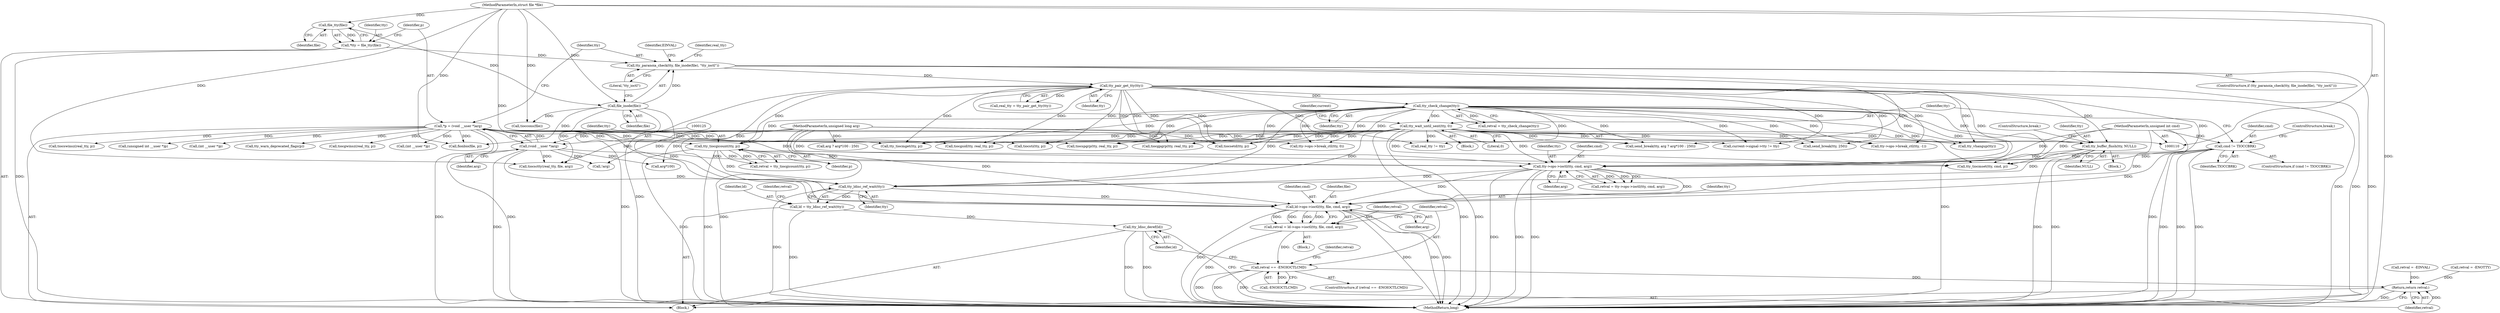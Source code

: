 digraph "0_linux_5c17c861a357e9458001f021a7afa7aab9937439@pointer" {
"1000435" [label="(Call,tty_ldisc_ref_wait(tty))"];
"1000163" [label="(Call,tty_wait_until_sent(tty, 0))"];
"1000152" [label="(Call,tty_check_change(tty))"];
"1000140" [label="(Call,tty_pair_get_tty(tty))"];
"1000130" [label="(Call,tty_paranoia_check(tty, file_inode(file), \"tty_ioctl\"))"];
"1000116" [label="(Call,*tty = file_tty(file))"];
"1000118" [label="(Call,file_tty(file))"];
"1000111" [label="(MethodParameterIn,struct file *file)"];
"1000132" [label="(Call,file_inode(file))"];
"1000404" [label="(Call,tty_buffer_flush(tty, NULL))"];
"1000387" [label="(Call,tty_tiocgicount(tty, p))"];
"1000122" [label="(Call,*p = (void __user *)arg)"];
"1000124" [label="(Call,(void __user *)arg)"];
"1000113" [label="(MethodParameterIn,unsigned long arg)"];
"1000422" [label="(Call,tty->ops->ioctl(tty, cmd, arg))"];
"1000159" [label="(Call,cmd != TIOCCBRK)"];
"1000112" [label="(MethodParameterIn,unsigned int cmd)"];
"1000433" [label="(Call,ld = tty_ldisc_ref_wait(tty))"];
"1000464" [label="(Call,tty_ldisc_deref(ld))"];
"1000450" [label="(Call,ld->ops->ioctl(tty, file, cmd, arg))"];
"1000448" [label="(Call,retval = ld->ops->ioctl(tty, file, cmd, arg))"];
"1000456" [label="(Call,retval == -ENOIOCTLCMD)"];
"1000466" [label="(Return,return retval;)"];
"1000276" [label="(Call,tiocgsid(tty, real_tty, p))"];
"1000438" [label="(Identifier,retval)"];
"1000172" [label="(ControlStructure,break;)"];
"1000435" [label="(Call,tty_ldisc_ref_wait(tty))"];
"1000450" [label="(Call,ld->ops->ioctl(tty, file, cmd, arg))"];
"1000178" [label="(Call,tiocsti(tty, p))"];
"1000113" [label="(MethodParameterIn,unsigned long arg)"];
"1000270" [label="(Call,tiocspgrp(tty, real_tty, p))"];
"1000132" [label="(Call,file_inode(file))"];
"1000130" [label="(Call,tty_paranoia_check(tty, file_inode(file), \"tty_ioctl\"))"];
"1000162" [label="(Block,)"];
"1000194" [label="(Call,real_tty != tty)"];
"1000116" [label="(Call,*tty = file_tty(file))"];
"1000122" [label="(Call,*p = (void __user *)arg)"];
"1000131" [label="(Identifier,tty)"];
"1000137" [label="(Identifier,EINVAL)"];
"1000423" [label="(Identifier,tty)"];
"1000407" [label="(ControlStructure,break;)"];
"1000150" [label="(Call,retval = tty_check_change(tty))"];
"1000388" [label="(Identifier,tty)"];
"1000436" [label="(Identifier,tty)"];
"1000457" [label="(Identifier,retval)"];
"1000458" [label="(Call,-ENOIOCTLCMD)"];
"1000188" [label="(Call,tiocswinsz(real_tty, p))"];
"1000321" [label="(Call,(unsigned int __user *)p)"];
"1000406" [label="(Identifier,NULL)"];
"1000152" [label="(Call,tty_check_change(tty))"];
"1000387" [label="(Call,tty_tiocgicount(tty, p))"];
"1000447" [label="(Block,)"];
"1000243" [label="(Call,current->signal->tty != tty)"];
"1000367" [label="(Call,arg*100)"];
"1000165" [label="(Literal,0)"];
"1000449" [label="(Identifier,retval)"];
"1000126" [label="(Identifier,arg)"];
"1000467" [label="(Identifier,retval)"];
"1000434" [label="(Identifier,ld)"];
"1000433" [label="(Call,ld = tty_ldisc_ref_wait(tty))"];
"1000168" [label="(Identifier,current)"];
"1000401" [label="(Block,)"];
"1000161" [label="(Identifier,TIOCCBRK)"];
"1000356" [label="(Call,send_break(tty, 250))"];
"1000455" [label="(ControlStructure,if (retval == -ENOIOCTLCMD))"];
"1000111" [label="(MethodParameterIn,struct file *file)"];
"1000133" [label="(Identifier,file)"];
"1000139" [label="(Identifier,real_tty)"];
"1000456" [label="(Call,retval == -ENOIOCTLCMD)"];
"1000163" [label="(Call,tty_wait_until_sent(tty, 0))"];
"1000203" [label="(Call,fionbio(file, p))"];
"1000295" [label="(Call,tiocsetd(tty, p))"];
"1000332" [label="(Call,tty->ops->break_ctl(tty, -1))"];
"1000153" [label="(Identifier,tty)"];
"1000451" [label="(Identifier,tty)"];
"1000124" [label="(Call,(void __user *)arg)"];
"1000158" [label="(ControlStructure,if (cmd != TIOCCBRK))"];
"1000363" [label="(Call,send_break(tty, arg ? arg*100 : 250))"];
"1000112" [label="(MethodParameterIn,unsigned int cmd)"];
"1000380" [label="(Call,tty_tiocmset(tty, cmd, p))"];
"1000164" [label="(Identifier,tty)"];
"1000140" [label="(Call,tty_pair_get_tty(tty))"];
"1000365" [label="(Call,arg ? arg*100 : 250)"];
"1000129" [label="(ControlStructure,if (tty_paranoia_check(tty, file_inode(file), \"tty_ioctl\")))"];
"1000238" [label="(Call,(int __user *)p)"];
"1000118" [label="(Call,file_tty(file))"];
"1000420" [label="(Call,retval = tty->ops->ioctl(tty, cmd, arg))"];
"1000465" [label="(Identifier,ld)"];
"1000353" [label="(Call,!arg)"];
"1000119" [label="(Identifier,file)"];
"1000468" [label="(MethodReturn,long)"];
"1000264" [label="(Call,tiocgpgrp(tty, real_tty, p))"];
"1000410" [label="(Call,tty_warn_deprecated_flags(p))"];
"1000117" [label="(Identifier,tty)"];
"1000405" [label="(Identifier,tty)"];
"1000389" [label="(Identifier,p)"];
"1000258" [label="(Call,tiocsctty(real_tty, file, arg))"];
"1000453" [label="(Identifier,cmd)"];
"1000306" [label="(Call,tty_vhangup(tty))"];
"1000160" [label="(Identifier,cmd)"];
"1000138" [label="(Call,real_tty = tty_pair_get_tty(tty))"];
"1000425" [label="(Identifier,arg)"];
"1000346" [label="(Call,tty->ops->break_ctl(tty, 0))"];
"1000464" [label="(Call,tty_ldisc_deref(ld))"];
"1000183" [label="(Call,tiocgwinsz(real_tty, p))"];
"1000290" [label="(Call,(int __user *)p)"];
"1000373" [label="(Call,tty_tiocmget(tty, p))"];
"1000114" [label="(Block,)"];
"1000424" [label="(Identifier,cmd)"];
"1000437" [label="(Call,retval = -EINVAL)"];
"1000199" [label="(Call,tioccons(file))"];
"1000404" [label="(Call,tty_buffer_flush(tty, NULL))"];
"1000452" [label="(Identifier,file)"];
"1000454" [label="(Identifier,arg)"];
"1000466" [label="(Return,return retval;)"];
"1000448" [label="(Call,retval = ld->ops->ioctl(tty, file, cmd, arg))"];
"1000159" [label="(Call,cmd != TIOCCBRK)"];
"1000460" [label="(Call,retval = -ENOTTY)"];
"1000123" [label="(Identifier,p)"];
"1000141" [label="(Identifier,tty)"];
"1000461" [label="(Identifier,retval)"];
"1000385" [label="(Call,retval = tty_tiocgicount(tty, p))"];
"1000134" [label="(Literal,\"tty_ioctl\")"];
"1000422" [label="(Call,tty->ops->ioctl(tty, cmd, arg))"];
"1000435" -> "1000433"  [label="AST: "];
"1000435" -> "1000436"  [label="CFG: "];
"1000436" -> "1000435"  [label="AST: "];
"1000433" -> "1000435"  [label="CFG: "];
"1000435" -> "1000468"  [label="DDG: "];
"1000435" -> "1000433"  [label="DDG: "];
"1000163" -> "1000435"  [label="DDG: "];
"1000404" -> "1000435"  [label="DDG: "];
"1000140" -> "1000435"  [label="DDG: "];
"1000152" -> "1000435"  [label="DDG: "];
"1000387" -> "1000435"  [label="DDG: "];
"1000422" -> "1000435"  [label="DDG: "];
"1000435" -> "1000450"  [label="DDG: "];
"1000163" -> "1000162"  [label="AST: "];
"1000163" -> "1000165"  [label="CFG: "];
"1000164" -> "1000163"  [label="AST: "];
"1000165" -> "1000163"  [label="AST: "];
"1000168" -> "1000163"  [label="CFG: "];
"1000163" -> "1000468"  [label="DDG: "];
"1000163" -> "1000468"  [label="DDG: "];
"1000152" -> "1000163"  [label="DDG: "];
"1000163" -> "1000178"  [label="DDG: "];
"1000163" -> "1000194"  [label="DDG: "];
"1000163" -> "1000243"  [label="DDG: "];
"1000163" -> "1000264"  [label="DDG: "];
"1000163" -> "1000270"  [label="DDG: "];
"1000163" -> "1000276"  [label="DDG: "];
"1000163" -> "1000295"  [label="DDG: "];
"1000163" -> "1000306"  [label="DDG: "];
"1000163" -> "1000332"  [label="DDG: "];
"1000163" -> "1000346"  [label="DDG: "];
"1000163" -> "1000356"  [label="DDG: "];
"1000163" -> "1000363"  [label="DDG: "];
"1000163" -> "1000373"  [label="DDG: "];
"1000163" -> "1000380"  [label="DDG: "];
"1000163" -> "1000387"  [label="DDG: "];
"1000163" -> "1000404"  [label="DDG: "];
"1000163" -> "1000422"  [label="DDG: "];
"1000152" -> "1000150"  [label="AST: "];
"1000152" -> "1000153"  [label="CFG: "];
"1000153" -> "1000152"  [label="AST: "];
"1000150" -> "1000152"  [label="CFG: "];
"1000152" -> "1000468"  [label="DDG: "];
"1000152" -> "1000150"  [label="DDG: "];
"1000140" -> "1000152"  [label="DDG: "];
"1000152" -> "1000178"  [label="DDG: "];
"1000152" -> "1000194"  [label="DDG: "];
"1000152" -> "1000243"  [label="DDG: "];
"1000152" -> "1000264"  [label="DDG: "];
"1000152" -> "1000270"  [label="DDG: "];
"1000152" -> "1000276"  [label="DDG: "];
"1000152" -> "1000295"  [label="DDG: "];
"1000152" -> "1000306"  [label="DDG: "];
"1000152" -> "1000332"  [label="DDG: "];
"1000152" -> "1000346"  [label="DDG: "];
"1000152" -> "1000356"  [label="DDG: "];
"1000152" -> "1000363"  [label="DDG: "];
"1000152" -> "1000373"  [label="DDG: "];
"1000152" -> "1000380"  [label="DDG: "];
"1000152" -> "1000387"  [label="DDG: "];
"1000152" -> "1000404"  [label="DDG: "];
"1000152" -> "1000422"  [label="DDG: "];
"1000140" -> "1000138"  [label="AST: "];
"1000140" -> "1000141"  [label="CFG: "];
"1000141" -> "1000140"  [label="AST: "];
"1000138" -> "1000140"  [label="CFG: "];
"1000140" -> "1000468"  [label="DDG: "];
"1000140" -> "1000138"  [label="DDG: "];
"1000130" -> "1000140"  [label="DDG: "];
"1000140" -> "1000178"  [label="DDG: "];
"1000140" -> "1000194"  [label="DDG: "];
"1000140" -> "1000243"  [label="DDG: "];
"1000140" -> "1000264"  [label="DDG: "];
"1000140" -> "1000270"  [label="DDG: "];
"1000140" -> "1000276"  [label="DDG: "];
"1000140" -> "1000295"  [label="DDG: "];
"1000140" -> "1000306"  [label="DDG: "];
"1000140" -> "1000332"  [label="DDG: "];
"1000140" -> "1000346"  [label="DDG: "];
"1000140" -> "1000356"  [label="DDG: "];
"1000140" -> "1000363"  [label="DDG: "];
"1000140" -> "1000373"  [label="DDG: "];
"1000140" -> "1000380"  [label="DDG: "];
"1000140" -> "1000387"  [label="DDG: "];
"1000140" -> "1000404"  [label="DDG: "];
"1000140" -> "1000422"  [label="DDG: "];
"1000130" -> "1000129"  [label="AST: "];
"1000130" -> "1000134"  [label="CFG: "];
"1000131" -> "1000130"  [label="AST: "];
"1000132" -> "1000130"  [label="AST: "];
"1000134" -> "1000130"  [label="AST: "];
"1000137" -> "1000130"  [label="CFG: "];
"1000139" -> "1000130"  [label="CFG: "];
"1000130" -> "1000468"  [label="DDG: "];
"1000130" -> "1000468"  [label="DDG: "];
"1000130" -> "1000468"  [label="DDG: "];
"1000116" -> "1000130"  [label="DDG: "];
"1000132" -> "1000130"  [label="DDG: "];
"1000116" -> "1000114"  [label="AST: "];
"1000116" -> "1000118"  [label="CFG: "];
"1000117" -> "1000116"  [label="AST: "];
"1000118" -> "1000116"  [label="AST: "];
"1000123" -> "1000116"  [label="CFG: "];
"1000116" -> "1000468"  [label="DDG: "];
"1000118" -> "1000116"  [label="DDG: "];
"1000118" -> "1000119"  [label="CFG: "];
"1000119" -> "1000118"  [label="AST: "];
"1000111" -> "1000118"  [label="DDG: "];
"1000118" -> "1000132"  [label="DDG: "];
"1000111" -> "1000110"  [label="AST: "];
"1000111" -> "1000468"  [label="DDG: "];
"1000111" -> "1000132"  [label="DDG: "];
"1000111" -> "1000199"  [label="DDG: "];
"1000111" -> "1000203"  [label="DDG: "];
"1000111" -> "1000258"  [label="DDG: "];
"1000111" -> "1000450"  [label="DDG: "];
"1000132" -> "1000133"  [label="CFG: "];
"1000133" -> "1000132"  [label="AST: "];
"1000134" -> "1000132"  [label="CFG: "];
"1000132" -> "1000468"  [label="DDG: "];
"1000132" -> "1000199"  [label="DDG: "];
"1000132" -> "1000203"  [label="DDG: "];
"1000132" -> "1000258"  [label="DDG: "];
"1000132" -> "1000450"  [label="DDG: "];
"1000404" -> "1000401"  [label="AST: "];
"1000404" -> "1000406"  [label="CFG: "];
"1000405" -> "1000404"  [label="AST: "];
"1000406" -> "1000404"  [label="AST: "];
"1000407" -> "1000404"  [label="CFG: "];
"1000404" -> "1000468"  [label="DDG: "];
"1000404" -> "1000468"  [label="DDG: "];
"1000404" -> "1000422"  [label="DDG: "];
"1000387" -> "1000385"  [label="AST: "];
"1000387" -> "1000389"  [label="CFG: "];
"1000388" -> "1000387"  [label="AST: "];
"1000389" -> "1000387"  [label="AST: "];
"1000385" -> "1000387"  [label="CFG: "];
"1000387" -> "1000468"  [label="DDG: "];
"1000387" -> "1000468"  [label="DDG: "];
"1000387" -> "1000385"  [label="DDG: "];
"1000387" -> "1000385"  [label="DDG: "];
"1000122" -> "1000387"  [label="DDG: "];
"1000387" -> "1000422"  [label="DDG: "];
"1000122" -> "1000114"  [label="AST: "];
"1000122" -> "1000124"  [label="CFG: "];
"1000123" -> "1000122"  [label="AST: "];
"1000124" -> "1000122"  [label="AST: "];
"1000131" -> "1000122"  [label="CFG: "];
"1000122" -> "1000468"  [label="DDG: "];
"1000122" -> "1000468"  [label="DDG: "];
"1000124" -> "1000122"  [label="DDG: "];
"1000122" -> "1000178"  [label="DDG: "];
"1000122" -> "1000183"  [label="DDG: "];
"1000122" -> "1000188"  [label="DDG: "];
"1000122" -> "1000203"  [label="DDG: "];
"1000122" -> "1000238"  [label="DDG: "];
"1000122" -> "1000264"  [label="DDG: "];
"1000122" -> "1000270"  [label="DDG: "];
"1000122" -> "1000276"  [label="DDG: "];
"1000122" -> "1000290"  [label="DDG: "];
"1000122" -> "1000295"  [label="DDG: "];
"1000122" -> "1000321"  [label="DDG: "];
"1000122" -> "1000373"  [label="DDG: "];
"1000122" -> "1000380"  [label="DDG: "];
"1000122" -> "1000410"  [label="DDG: "];
"1000124" -> "1000126"  [label="CFG: "];
"1000125" -> "1000124"  [label="AST: "];
"1000126" -> "1000124"  [label="AST: "];
"1000124" -> "1000468"  [label="DDG: "];
"1000113" -> "1000124"  [label="DDG: "];
"1000124" -> "1000258"  [label="DDG: "];
"1000124" -> "1000353"  [label="DDG: "];
"1000124" -> "1000367"  [label="DDG: "];
"1000124" -> "1000422"  [label="DDG: "];
"1000124" -> "1000450"  [label="DDG: "];
"1000113" -> "1000110"  [label="AST: "];
"1000113" -> "1000468"  [label="DDG: "];
"1000113" -> "1000258"  [label="DDG: "];
"1000113" -> "1000353"  [label="DDG: "];
"1000113" -> "1000363"  [label="DDG: "];
"1000113" -> "1000365"  [label="DDG: "];
"1000113" -> "1000367"  [label="DDG: "];
"1000113" -> "1000422"  [label="DDG: "];
"1000113" -> "1000450"  [label="DDG: "];
"1000422" -> "1000420"  [label="AST: "];
"1000422" -> "1000425"  [label="CFG: "];
"1000423" -> "1000422"  [label="AST: "];
"1000424" -> "1000422"  [label="AST: "];
"1000425" -> "1000422"  [label="AST: "];
"1000420" -> "1000422"  [label="CFG: "];
"1000422" -> "1000468"  [label="DDG: "];
"1000422" -> "1000468"  [label="DDG: "];
"1000422" -> "1000468"  [label="DDG: "];
"1000422" -> "1000420"  [label="DDG: "];
"1000422" -> "1000420"  [label="DDG: "];
"1000422" -> "1000420"  [label="DDG: "];
"1000159" -> "1000422"  [label="DDG: "];
"1000112" -> "1000422"  [label="DDG: "];
"1000422" -> "1000450"  [label="DDG: "];
"1000422" -> "1000450"  [label="DDG: "];
"1000159" -> "1000158"  [label="AST: "];
"1000159" -> "1000161"  [label="CFG: "];
"1000160" -> "1000159"  [label="AST: "];
"1000161" -> "1000159"  [label="AST: "];
"1000164" -> "1000159"  [label="CFG: "];
"1000172" -> "1000159"  [label="CFG: "];
"1000159" -> "1000468"  [label="DDG: "];
"1000159" -> "1000468"  [label="DDG: "];
"1000159" -> "1000468"  [label="DDG: "];
"1000112" -> "1000159"  [label="DDG: "];
"1000159" -> "1000380"  [label="DDG: "];
"1000159" -> "1000450"  [label="DDG: "];
"1000112" -> "1000110"  [label="AST: "];
"1000112" -> "1000468"  [label="DDG: "];
"1000112" -> "1000380"  [label="DDG: "];
"1000112" -> "1000450"  [label="DDG: "];
"1000433" -> "1000114"  [label="AST: "];
"1000434" -> "1000433"  [label="AST: "];
"1000438" -> "1000433"  [label="CFG: "];
"1000433" -> "1000468"  [label="DDG: "];
"1000433" -> "1000464"  [label="DDG: "];
"1000464" -> "1000114"  [label="AST: "];
"1000464" -> "1000465"  [label="CFG: "];
"1000465" -> "1000464"  [label="AST: "];
"1000467" -> "1000464"  [label="CFG: "];
"1000464" -> "1000468"  [label="DDG: "];
"1000464" -> "1000468"  [label="DDG: "];
"1000450" -> "1000448"  [label="AST: "];
"1000450" -> "1000454"  [label="CFG: "];
"1000451" -> "1000450"  [label="AST: "];
"1000452" -> "1000450"  [label="AST: "];
"1000453" -> "1000450"  [label="AST: "];
"1000454" -> "1000450"  [label="AST: "];
"1000448" -> "1000450"  [label="CFG: "];
"1000450" -> "1000468"  [label="DDG: "];
"1000450" -> "1000468"  [label="DDG: "];
"1000450" -> "1000468"  [label="DDG: "];
"1000450" -> "1000468"  [label="DDG: "];
"1000450" -> "1000448"  [label="DDG: "];
"1000450" -> "1000448"  [label="DDG: "];
"1000450" -> "1000448"  [label="DDG: "];
"1000450" -> "1000448"  [label="DDG: "];
"1000448" -> "1000447"  [label="AST: "];
"1000449" -> "1000448"  [label="AST: "];
"1000457" -> "1000448"  [label="CFG: "];
"1000448" -> "1000468"  [label="DDG: "];
"1000448" -> "1000456"  [label="DDG: "];
"1000456" -> "1000455"  [label="AST: "];
"1000456" -> "1000458"  [label="CFG: "];
"1000457" -> "1000456"  [label="AST: "];
"1000458" -> "1000456"  [label="AST: "];
"1000461" -> "1000456"  [label="CFG: "];
"1000465" -> "1000456"  [label="CFG: "];
"1000456" -> "1000468"  [label="DDG: "];
"1000456" -> "1000468"  [label="DDG: "];
"1000456" -> "1000468"  [label="DDG: "];
"1000458" -> "1000456"  [label="DDG: "];
"1000456" -> "1000466"  [label="DDG: "];
"1000466" -> "1000114"  [label="AST: "];
"1000466" -> "1000467"  [label="CFG: "];
"1000467" -> "1000466"  [label="AST: "];
"1000468" -> "1000466"  [label="CFG: "];
"1000466" -> "1000468"  [label="DDG: "];
"1000467" -> "1000466"  [label="DDG: "];
"1000460" -> "1000466"  [label="DDG: "];
"1000437" -> "1000466"  [label="DDG: "];
}
